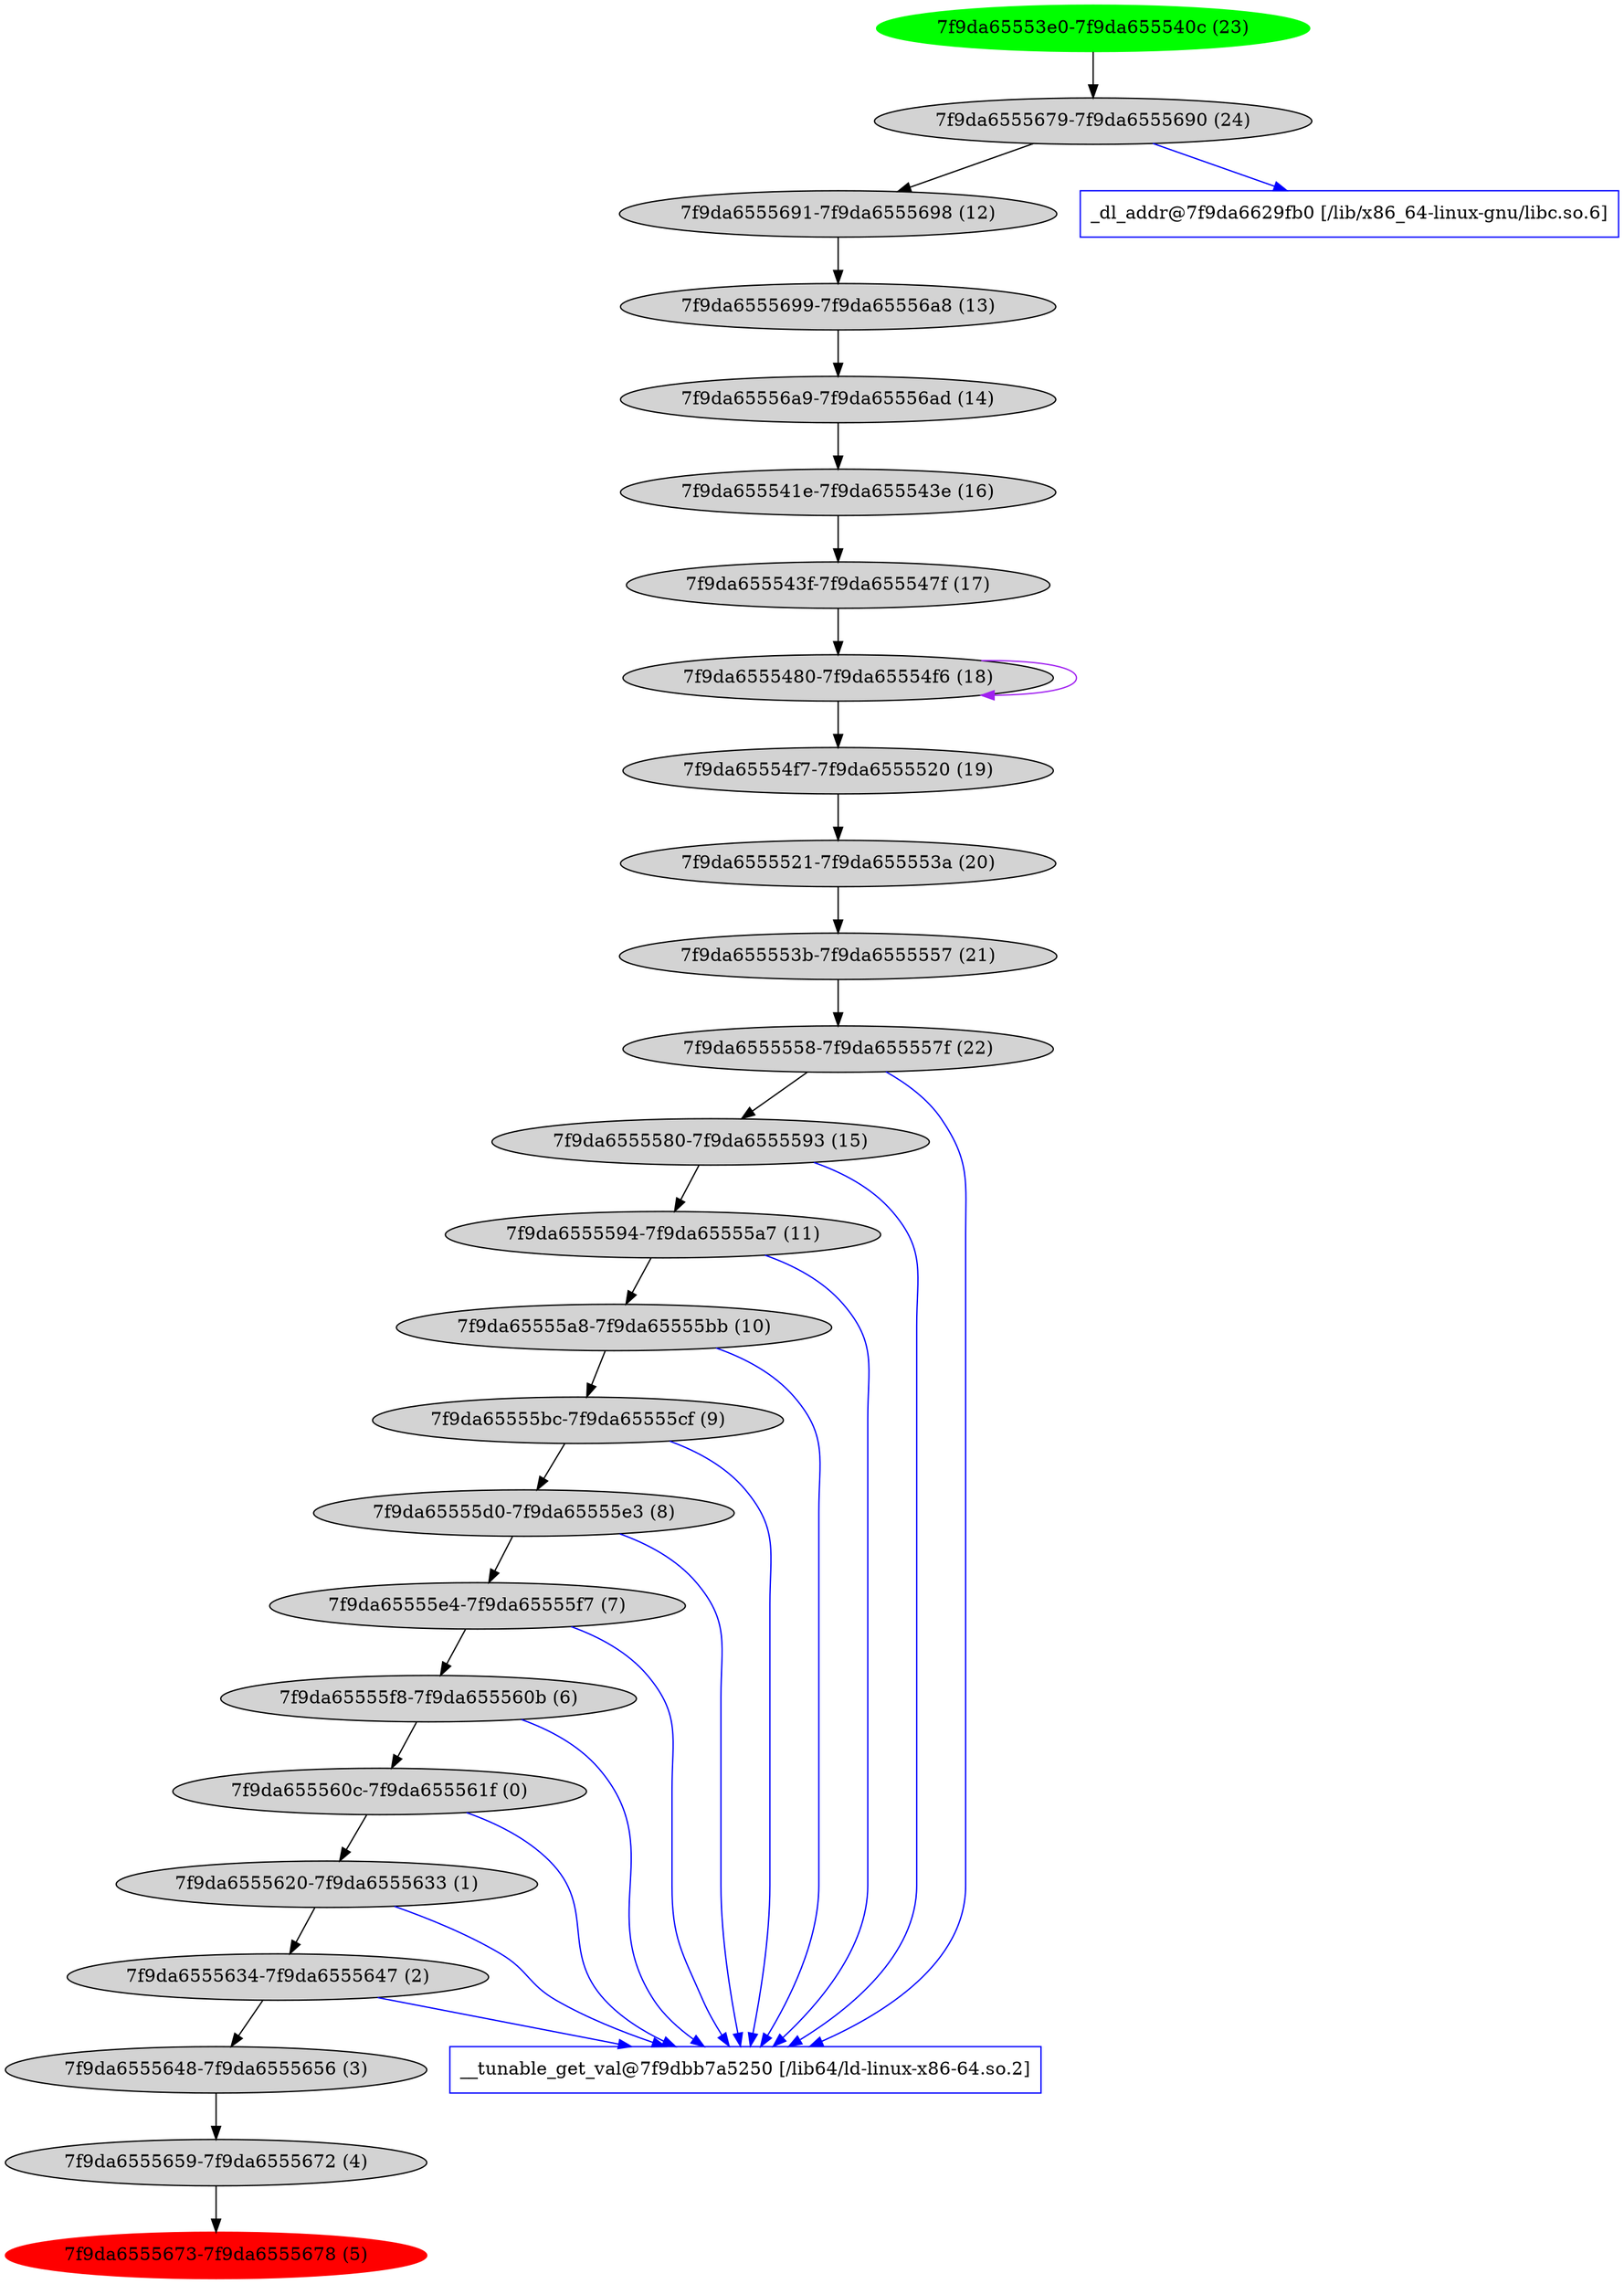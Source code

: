 digraph G {
   bb_7f9da655560c [label="7f9da655560c-7f9da655561f (0)" style=filled];
   bb_7f9da6555620 [label="7f9da6555620-7f9da6555633 (1)" style=filled];
   bb_7f9da6555634 [label="7f9da6555634-7f9da6555647 (2)" style=filled];
   bb_7f9da6555648 [label="7f9da6555648-7f9da6555656 (3)" style=filled];
   bb_7f9da6555659 [label="7f9da6555659-7f9da6555672 (4)" style=filled];
   bb_7f9da6555673 [label="7f9da6555673-7f9da6555678 (5)", color="red" style=filled];
   bb_7f9da65555f8 [label="7f9da65555f8-7f9da655560b (6)" style=filled];
   bb_7f9da65555e4 [label="7f9da65555e4-7f9da65555f7 (7)" style=filled];
   bb_7f9da65555d0 [label="7f9da65555d0-7f9da65555e3 (8)" style=filled];
   bb_7f9da65555bc [label="7f9da65555bc-7f9da65555cf (9)" style=filled];
   bb_7f9da65555a8 [label="7f9da65555a8-7f9da65555bb (10)" style=filled];
   bb_7f9da6555594 [label="7f9da6555594-7f9da65555a7 (11)" style=filled];
   bb_7f9da6555691 [label="7f9da6555691-7f9da6555698 (12)" style=filled];
   bb_7f9da6555699 [label="7f9da6555699-7f9da65556a8 (13)" style=filled];
   bb_7f9da65556a9 [label="7f9da65556a9-7f9da65556ad (14)" style=filled];
   bb_7f9da6555580 [label="7f9da6555580-7f9da6555593 (15)" style=filled];
   bb_7f9da655541e [label="7f9da655541e-7f9da655543e (16)" style=filled];
   bb_7f9da655543f [label="7f9da655543f-7f9da655547f (17)" style=filled];
   bb_7f9da6555480 [label="7f9da6555480-7f9da65554f6 (18)" style=filled];
   bb_7f9da65554f7 [label="7f9da65554f7-7f9da6555520 (19)" style=filled];
   bb_7f9da6555521 [label="7f9da6555521-7f9da655553a (20)" style=filled];
   bb_7f9da655553b [label="7f9da655553b-7f9da6555557 (21)" style=filled];
   bb_7f9da6555558 [label="7f9da6555558-7f9da655557f (22)" style=filled];
   bb_7f9da65553e0 [label="7f9da65553e0-7f9da655540c (23)", color="green" style=filled];
   bb_7f9da6555679 [label="7f9da6555679-7f9da6555690 (24)" style=filled];
   func_7f9dbb7a5250 [label="__tunable_get_val@7f9dbb7a5250 [/lib64/ld-linux-x86-64.so.2]", color=blue, shape=rectangle,URL="7f9dbb7a5250.svg"];
   func_7f9da6629fb0 [label="_dl_addr@7f9da6629fb0 [/lib/x86_64-linux-gnu/libc.so.6]", color=blue, shape=rectangle,URL="7f9da6629fb0.svg"];
   bb_7f9da6555558 -> func_7f9dbb7a5250 [color=blue];
   bb_7f9da6555580 -> func_7f9dbb7a5250 [color=blue];
   bb_7f9da6555594 -> func_7f9dbb7a5250 [color=blue];
   bb_7f9da65555a8 -> func_7f9dbb7a5250 [color=blue];
   bb_7f9da65555bc -> func_7f9dbb7a5250 [color=blue];
   bb_7f9da65555d0 -> func_7f9dbb7a5250 [color=blue];
   bb_7f9da65555e4 -> func_7f9dbb7a5250 [color=blue];
   bb_7f9da65555f8 -> func_7f9dbb7a5250 [color=blue];
   bb_7f9da655560c -> func_7f9dbb7a5250 [color=blue];
   bb_7f9da6555620 -> func_7f9dbb7a5250 [color=blue];
   bb_7f9da6555634 -> func_7f9dbb7a5250 [color=blue];
   bb_7f9da6555679 -> func_7f9da6629fb0 [color=blue];
   bb_7f9da65553e0 -> bb_7f9da6555679;
   bb_7f9da6555679 -> bb_7f9da6555691;
   bb_7f9da6555691 -> bb_7f9da6555699;
   bb_7f9da6555699 -> bb_7f9da65556a9;
   bb_7f9da65556a9 -> bb_7f9da655541e;
   bb_7f9da655541e -> bb_7f9da655543f;
   bb_7f9da655543f -> bb_7f9da6555480;
   bb_7f9da6555480 -> bb_7f9da6555480 [color=purple];
   bb_7f9da6555480 -> bb_7f9da65554f7;
   bb_7f9da65554f7 -> bb_7f9da6555521;
   bb_7f9da6555521 -> bb_7f9da655553b;
   bb_7f9da655553b -> bb_7f9da6555558;
   bb_7f9da6555558 -> bb_7f9da6555580;
   bb_7f9da6555580 -> bb_7f9da6555594;
   bb_7f9da6555594 -> bb_7f9da65555a8;
   bb_7f9da65555a8 -> bb_7f9da65555bc;
   bb_7f9da65555bc -> bb_7f9da65555d0;
   bb_7f9da65555d0 -> bb_7f9da65555e4;
   bb_7f9da65555e4 -> bb_7f9da65555f8;
   bb_7f9da65555f8 -> bb_7f9da655560c;
   bb_7f9da655560c -> bb_7f9da6555620;
   bb_7f9da6555620 -> bb_7f9da6555634;
   bb_7f9da6555634 -> bb_7f9da6555648;
   bb_7f9da6555648 -> bb_7f9da6555659;
   bb_7f9da6555659 -> bb_7f9da6555673;
}